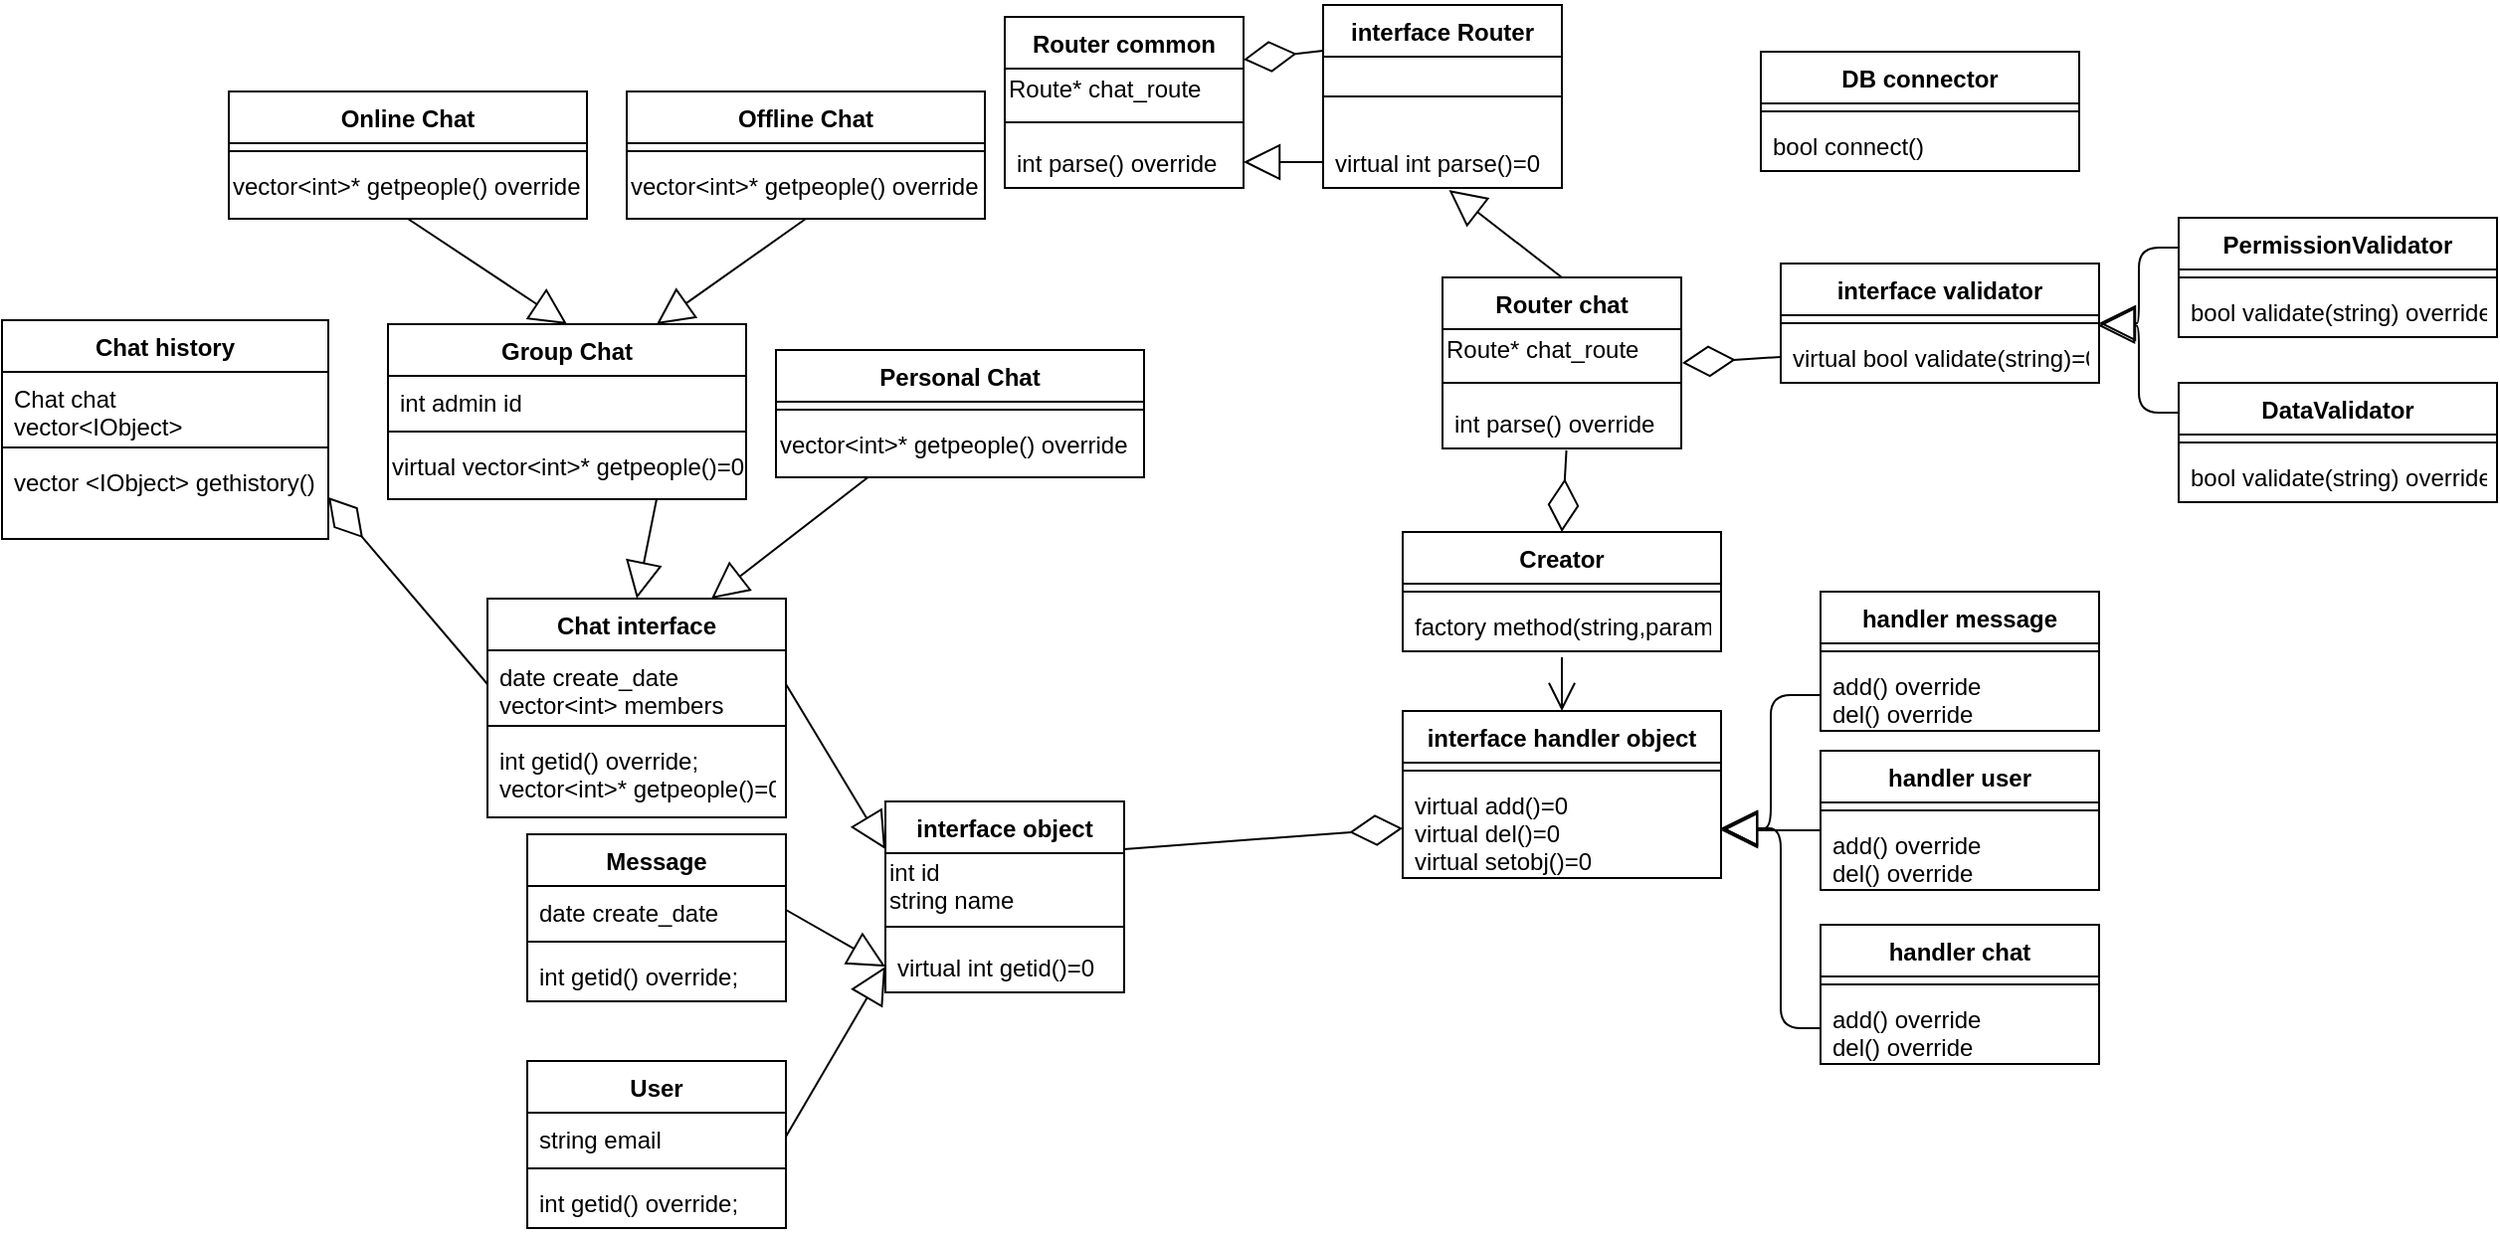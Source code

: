 <mxfile version="12.2.6" type="device" pages="1"><diagram id="Wb_4a1XNck7z7lGJnFbu" name="Page-1"><mxGraphModel dx="2076" dy="544" grid="1" gridSize="10" guides="1" tooltips="1" connect="1" arrows="1" fold="1" page="1" pageScale="1" pageWidth="827" pageHeight="1169" math="0" shadow="0"><root><mxCell id="0"/><mxCell id="1" parent="0"/><mxCell id="v45bUujoE9f0V8yfRyfF-3" value="interface Router" style="swimlane;fontStyle=1;align=center;verticalAlign=top;childLayout=stackLayout;horizontal=1;startSize=26;horizontalStack=0;resizeParent=1;resizeParentMax=0;resizeLast=0;collapsible=1;marginBottom=0;" vertex="1" parent="1"><mxGeometry x="250" y="86.5" width="120" height="92" as="geometry"/></mxCell><mxCell id="v45bUujoE9f0V8yfRyfF-5" value="" style="line;strokeWidth=1;fillColor=none;align=left;verticalAlign=middle;spacingTop=-1;spacingLeft=3;spacingRight=3;rotatable=0;labelPosition=right;points=[];portConstraint=eastwest;" vertex="1" parent="v45bUujoE9f0V8yfRyfF-3"><mxGeometry y="26" width="120" height="40" as="geometry"/></mxCell><mxCell id="v45bUujoE9f0V8yfRyfF-6" value="virtual int parse()=0" style="text;strokeColor=none;fillColor=none;align=left;verticalAlign=top;spacingLeft=4;spacingRight=4;overflow=hidden;rotatable=0;points=[[0,0.5],[1,0.5]];portConstraint=eastwest;" vertex="1" parent="v45bUujoE9f0V8yfRyfF-3"><mxGeometry y="66" width="120" height="26" as="geometry"/></mxCell><mxCell id="v45bUujoE9f0V8yfRyfF-10" value="Router common" style="swimlane;fontStyle=1;align=center;verticalAlign=top;childLayout=stackLayout;horizontal=1;startSize=26;horizontalStack=0;resizeParent=1;resizeParentMax=0;resizeLast=0;collapsible=1;marginBottom=0;" vertex="1" parent="1"><mxGeometry x="90" y="92.5" width="120" height="86" as="geometry"/></mxCell><mxCell id="v45bUujoE9f0V8yfRyfF-14" value="Route* chat_route" style="text;html=1;resizable=0;points=[];autosize=1;align=left;verticalAlign=top;spacingTop=-4;" vertex="1" parent="v45bUujoE9f0V8yfRyfF-10"><mxGeometry y="26" width="120" height="20" as="geometry"/></mxCell><mxCell id="v45bUujoE9f0V8yfRyfF-11" value="" style="line;strokeWidth=1;fillColor=none;align=left;verticalAlign=middle;spacingTop=-1;spacingLeft=3;spacingRight=3;rotatable=0;labelPosition=right;points=[];portConstraint=eastwest;" vertex="1" parent="v45bUujoE9f0V8yfRyfF-10"><mxGeometry y="46" width="120" height="14" as="geometry"/></mxCell><mxCell id="v45bUujoE9f0V8yfRyfF-12" value="int parse() override" style="text;strokeColor=none;fillColor=none;align=left;verticalAlign=top;spacingLeft=4;spacingRight=4;overflow=hidden;rotatable=0;points=[[0,0.5],[1,0.5]];portConstraint=eastwest;" vertex="1" parent="v45bUujoE9f0V8yfRyfF-10"><mxGeometry y="60" width="120" height="26" as="geometry"/></mxCell><mxCell id="v45bUujoE9f0V8yfRyfF-15" value="Router chat" style="swimlane;fontStyle=1;align=center;verticalAlign=top;childLayout=stackLayout;horizontal=1;startSize=26;horizontalStack=0;resizeParent=1;resizeParentMax=0;resizeLast=0;collapsible=1;marginBottom=0;" vertex="1" parent="1"><mxGeometry x="310" y="223.5" width="120" height="86" as="geometry"/></mxCell><mxCell id="v45bUujoE9f0V8yfRyfF-16" value="Route* chat_route" style="text;html=1;resizable=0;points=[];autosize=1;align=left;verticalAlign=top;spacingTop=-4;" vertex="1" parent="v45bUujoE9f0V8yfRyfF-15"><mxGeometry y="26" width="120" height="20" as="geometry"/></mxCell><mxCell id="v45bUujoE9f0V8yfRyfF-17" value="" style="line;strokeWidth=1;fillColor=none;align=left;verticalAlign=middle;spacingTop=-1;spacingLeft=3;spacingRight=3;rotatable=0;labelPosition=right;points=[];portConstraint=eastwest;" vertex="1" parent="v45bUujoE9f0V8yfRyfF-15"><mxGeometry y="46" width="120" height="14" as="geometry"/></mxCell><mxCell id="v45bUujoE9f0V8yfRyfF-18" value="int parse() override" style="text;strokeColor=none;fillColor=none;align=left;verticalAlign=top;spacingLeft=4;spacingRight=4;overflow=hidden;rotatable=0;points=[[0,0.5],[1,0.5]];portConstraint=eastwest;" vertex="1" parent="v45bUujoE9f0V8yfRyfF-15"><mxGeometry y="60" width="120" height="26" as="geometry"/></mxCell><mxCell id="v45bUujoE9f0V8yfRyfF-19" value="interface validator" style="swimlane;fontStyle=1;align=center;verticalAlign=top;childLayout=stackLayout;horizontal=1;startSize=26;horizontalStack=0;resizeParent=1;resizeParentMax=0;resizeLast=0;collapsible=1;marginBottom=0;" vertex="1" parent="1"><mxGeometry x="480" y="216.5" width="160" height="60" as="geometry"/></mxCell><mxCell id="v45bUujoE9f0V8yfRyfF-21" value="" style="line;strokeWidth=1;fillColor=none;align=left;verticalAlign=middle;spacingTop=-1;spacingLeft=3;spacingRight=3;rotatable=0;labelPosition=right;points=[];portConstraint=eastwest;" vertex="1" parent="v45bUujoE9f0V8yfRyfF-19"><mxGeometry y="26" width="160" height="8" as="geometry"/></mxCell><mxCell id="v45bUujoE9f0V8yfRyfF-22" value="virtual bool validate(string)=0" style="text;strokeColor=none;fillColor=none;align=left;verticalAlign=top;spacingLeft=4;spacingRight=4;overflow=hidden;rotatable=0;points=[[0,0.5],[1,0.5]];portConstraint=eastwest;" vertex="1" parent="v45bUujoE9f0V8yfRyfF-19"><mxGeometry y="34" width="160" height="26" as="geometry"/></mxCell><mxCell id="v45bUujoE9f0V8yfRyfF-23" value="PermissionValidator" style="swimlane;fontStyle=1;align=center;verticalAlign=top;childLayout=stackLayout;horizontal=1;startSize=26;horizontalStack=0;resizeParent=1;resizeParentMax=0;resizeLast=0;collapsible=1;marginBottom=0;" vertex="1" parent="1"><mxGeometry x="680" y="193.5" width="160" height="60" as="geometry"/></mxCell><mxCell id="v45bUujoE9f0V8yfRyfF-25" value="" style="line;strokeWidth=1;fillColor=none;align=left;verticalAlign=middle;spacingTop=-1;spacingLeft=3;spacingRight=3;rotatable=0;labelPosition=right;points=[];portConstraint=eastwest;" vertex="1" parent="v45bUujoE9f0V8yfRyfF-23"><mxGeometry y="26" width="160" height="8" as="geometry"/></mxCell><mxCell id="v45bUujoE9f0V8yfRyfF-26" value="bool validate(string) override" style="text;strokeColor=none;fillColor=none;align=left;verticalAlign=top;spacingLeft=4;spacingRight=4;overflow=hidden;rotatable=0;points=[[0,0.5],[1,0.5]];portConstraint=eastwest;" vertex="1" parent="v45bUujoE9f0V8yfRyfF-23"><mxGeometry y="34" width="160" height="26" as="geometry"/></mxCell><mxCell id="v45bUujoE9f0V8yfRyfF-27" value="DataValidator" style="swimlane;fontStyle=1;align=center;verticalAlign=top;childLayout=stackLayout;horizontal=1;startSize=26;horizontalStack=0;resizeParent=1;resizeParentMax=0;resizeLast=0;collapsible=1;marginBottom=0;" vertex="1" parent="1"><mxGeometry x="680" y="276.5" width="160" height="60" as="geometry"/></mxCell><mxCell id="v45bUujoE9f0V8yfRyfF-28" value="" style="line;strokeWidth=1;fillColor=none;align=left;verticalAlign=middle;spacingTop=-1;spacingLeft=3;spacingRight=3;rotatable=0;labelPosition=right;points=[];portConstraint=eastwest;" vertex="1" parent="v45bUujoE9f0V8yfRyfF-27"><mxGeometry y="26" width="160" height="8" as="geometry"/></mxCell><mxCell id="v45bUujoE9f0V8yfRyfF-29" value="bool validate(string) override" style="text;strokeColor=none;fillColor=none;align=left;verticalAlign=top;spacingLeft=4;spacingRight=4;overflow=hidden;rotatable=0;points=[[0,0.5],[1,0.5]];portConstraint=eastwest;" vertex="1" parent="v45bUujoE9f0V8yfRyfF-27"><mxGeometry y="34" width="160" height="26" as="geometry"/></mxCell><mxCell id="v45bUujoE9f0V8yfRyfF-30" value="" style="endArrow=block;endSize=16;endFill=0;html=1;entryX=1;entryY=0.5;entryDx=0;entryDy=0;exitX=0;exitY=0.25;exitDx=0;exitDy=0;edgeStyle=orthogonalEdgeStyle;" edge="1" parent="1" source="v45bUujoE9f0V8yfRyfF-23" target="v45bUujoE9f0V8yfRyfF-19"><mxGeometry x="-0.451" y="-64" width="160" relative="1" as="geometry"><mxPoint x="140" y="336.5" as="sourcePoint"/><mxPoint x="300" y="336.5" as="targetPoint"/><mxPoint x="-1" as="offset"/></mxGeometry></mxCell><mxCell id="v45bUujoE9f0V8yfRyfF-31" value="" style="endArrow=block;endSize=16;endFill=0;html=1;entryX=0.997;entryY=-0.108;entryDx=0;entryDy=0;exitX=0;exitY=0.25;exitDx=0;exitDy=0;entryPerimeter=0;edgeStyle=elbowEdgeStyle;" edge="1" parent="1" source="v45bUujoE9f0V8yfRyfF-27" target="v45bUujoE9f0V8yfRyfF-22"><mxGeometry x="-0.451" y="-64" width="160" relative="1" as="geometry"><mxPoint x="686.8" y="188.602" as="sourcePoint"/><mxPoint x="650" y="256.5" as="targetPoint"/><mxPoint x="-1" as="offset"/></mxGeometry></mxCell><mxCell id="v45bUujoE9f0V8yfRyfF-32" value="" style="endArrow=diamondThin;endFill=0;endSize=24;html=1;entryX=1.004;entryY=0.851;entryDx=0;entryDy=0;entryPerimeter=0;exitX=0;exitY=0.5;exitDx=0;exitDy=0;" edge="1" parent="1" source="v45bUujoE9f0V8yfRyfF-22" target="v45bUujoE9f0V8yfRyfF-16"><mxGeometry width="160" relative="1" as="geometry"><mxPoint x="140" y="336.5" as="sourcePoint"/><mxPoint x="300" y="336.5" as="targetPoint"/></mxGeometry></mxCell><mxCell id="v45bUujoE9f0V8yfRyfF-35" value="" style="endArrow=block;endSize=16;endFill=0;html=1;entryX=1;entryY=0.5;entryDx=0;entryDy=0;exitX=0;exitY=0.5;exitDx=0;exitDy=0;" edge="1" parent="1" source="v45bUujoE9f0V8yfRyfF-6" target="v45bUujoE9f0V8yfRyfF-12"><mxGeometry x="-0.451" y="-64" width="160" relative="1" as="geometry"><mxPoint x="370" y="191" as="sourcePoint"/><mxPoint x="320" y="229" as="targetPoint"/><mxPoint x="-1" as="offset"/></mxGeometry></mxCell><mxCell id="v45bUujoE9f0V8yfRyfF-36" value="" style="endArrow=block;endSize=16;endFill=0;html=1;entryX=0.527;entryY=1.039;entryDx=0;entryDy=0;exitX=0.5;exitY=0;exitDx=0;exitDy=0;entryPerimeter=0;" edge="1" parent="1" source="v45bUujoE9f0V8yfRyfF-15" target="v45bUujoE9f0V8yfRyfF-6"><mxGeometry x="-0.451" y="-64" width="160" relative="1" as="geometry"><mxPoint x="283" y="175.5" as="sourcePoint"/><mxPoint x="240" y="216.5" as="targetPoint"/><mxPoint x="-1" as="offset"/></mxGeometry></mxCell><mxCell id="v45bUujoE9f0V8yfRyfF-37" value="Creator" style="swimlane;fontStyle=1;align=center;verticalAlign=top;childLayout=stackLayout;horizontal=1;startSize=26;horizontalStack=0;resizeParent=1;resizeParentMax=0;resizeLast=0;collapsible=1;marginBottom=0;" vertex="1" parent="1"><mxGeometry x="290" y="351.5" width="160" height="60" as="geometry"/></mxCell><mxCell id="v45bUujoE9f0V8yfRyfF-39" value="" style="line;strokeWidth=1;fillColor=none;align=left;verticalAlign=middle;spacingTop=-1;spacingLeft=3;spacingRight=3;rotatable=0;labelPosition=right;points=[];portConstraint=eastwest;" vertex="1" parent="v45bUujoE9f0V8yfRyfF-37"><mxGeometry y="26" width="160" height="8" as="geometry"/></mxCell><mxCell id="v45bUujoE9f0V8yfRyfF-40" value="factory method(string,params)" style="text;strokeColor=none;fillColor=none;align=left;verticalAlign=top;spacingLeft=4;spacingRight=4;overflow=hidden;rotatable=0;points=[[0,0.5],[1,0.5]];portConstraint=eastwest;" vertex="1" parent="v45bUujoE9f0V8yfRyfF-37"><mxGeometry y="34" width="160" height="26" as="geometry"/></mxCell><mxCell id="v45bUujoE9f0V8yfRyfF-42" value="interface handler object" style="swimlane;fontStyle=1;align=center;verticalAlign=top;childLayout=stackLayout;horizontal=1;startSize=26;horizontalStack=0;resizeParent=1;resizeParentMax=0;resizeLast=0;collapsible=1;marginBottom=0;" vertex="1" parent="1"><mxGeometry x="290" y="441.5" width="160" height="84" as="geometry"/></mxCell><mxCell id="v45bUujoE9f0V8yfRyfF-44" value="" style="line;strokeWidth=1;fillColor=none;align=left;verticalAlign=middle;spacingTop=-1;spacingLeft=3;spacingRight=3;rotatable=0;labelPosition=right;points=[];portConstraint=eastwest;" vertex="1" parent="v45bUujoE9f0V8yfRyfF-42"><mxGeometry y="26" width="160" height="8" as="geometry"/></mxCell><mxCell id="v45bUujoE9f0V8yfRyfF-45" value="virtual add()=0&#10;virtual del()=0&#10;virtual setobj()=0" style="text;strokeColor=none;fillColor=none;align=left;verticalAlign=top;spacingLeft=4;spacingRight=4;overflow=hidden;rotatable=0;points=[[0,0.5],[1,0.5]];portConstraint=eastwest;" vertex="1" parent="v45bUujoE9f0V8yfRyfF-42"><mxGeometry y="34" width="160" height="50" as="geometry"/></mxCell><mxCell id="v45bUujoE9f0V8yfRyfF-46" value="handler message" style="swimlane;fontStyle=1;align=center;verticalAlign=top;childLayout=stackLayout;horizontal=1;startSize=26;horizontalStack=0;resizeParent=1;resizeParentMax=0;resizeLast=0;collapsible=1;marginBottom=0;" vertex="1" parent="1"><mxGeometry x="500" y="381.5" width="140" height="70" as="geometry"/></mxCell><mxCell id="v45bUujoE9f0V8yfRyfF-47" value="" style="line;strokeWidth=1;fillColor=none;align=left;verticalAlign=middle;spacingTop=-1;spacingLeft=3;spacingRight=3;rotatable=0;labelPosition=right;points=[];portConstraint=eastwest;" vertex="1" parent="v45bUujoE9f0V8yfRyfF-46"><mxGeometry y="26" width="140" height="8" as="geometry"/></mxCell><mxCell id="v45bUujoE9f0V8yfRyfF-48" value="add() override&#10;del() override" style="text;strokeColor=none;fillColor=none;align=left;verticalAlign=top;spacingLeft=4;spacingRight=4;overflow=hidden;rotatable=0;points=[[0,0.5],[1,0.5]];portConstraint=eastwest;" vertex="1" parent="v45bUujoE9f0V8yfRyfF-46"><mxGeometry y="34" width="140" height="36" as="geometry"/></mxCell><mxCell id="v45bUujoE9f0V8yfRyfF-49" value="handler user" style="swimlane;fontStyle=1;align=center;verticalAlign=top;childLayout=stackLayout;horizontal=1;startSize=26;horizontalStack=0;resizeParent=1;resizeParentMax=0;resizeLast=0;collapsible=1;marginBottom=0;" vertex="1" parent="1"><mxGeometry x="500" y="461.5" width="140" height="70" as="geometry"/></mxCell><mxCell id="v45bUujoE9f0V8yfRyfF-50" value="" style="line;strokeWidth=1;fillColor=none;align=left;verticalAlign=middle;spacingTop=-1;spacingLeft=3;spacingRight=3;rotatable=0;labelPosition=right;points=[];portConstraint=eastwest;" vertex="1" parent="v45bUujoE9f0V8yfRyfF-49"><mxGeometry y="26" width="140" height="8" as="geometry"/></mxCell><mxCell id="v45bUujoE9f0V8yfRyfF-51" value="add() override&#10;del() override" style="text;strokeColor=none;fillColor=none;align=left;verticalAlign=top;spacingLeft=4;spacingRight=4;overflow=hidden;rotatable=0;points=[[0,0.5],[1,0.5]];portConstraint=eastwest;" vertex="1" parent="v45bUujoE9f0V8yfRyfF-49"><mxGeometry y="34" width="140" height="36" as="geometry"/></mxCell><mxCell id="v45bUujoE9f0V8yfRyfF-52" value="handler chat" style="swimlane;fontStyle=1;align=center;verticalAlign=top;childLayout=stackLayout;horizontal=1;startSize=26;horizontalStack=0;resizeParent=1;resizeParentMax=0;resizeLast=0;collapsible=1;marginBottom=0;" vertex="1" parent="1"><mxGeometry x="500" y="549" width="140" height="70" as="geometry"/></mxCell><mxCell id="v45bUujoE9f0V8yfRyfF-53" value="" style="line;strokeWidth=1;fillColor=none;align=left;verticalAlign=middle;spacingTop=-1;spacingLeft=3;spacingRight=3;rotatable=0;labelPosition=right;points=[];portConstraint=eastwest;" vertex="1" parent="v45bUujoE9f0V8yfRyfF-52"><mxGeometry y="26" width="140" height="8" as="geometry"/></mxCell><mxCell id="v45bUujoE9f0V8yfRyfF-54" value="add() override&#10;del() override" style="text;strokeColor=none;fillColor=none;align=left;verticalAlign=top;spacingLeft=4;spacingRight=4;overflow=hidden;rotatable=0;points=[[0,0.5],[1,0.5]];portConstraint=eastwest;" vertex="1" parent="v45bUujoE9f0V8yfRyfF-52"><mxGeometry y="34" width="140" height="36" as="geometry"/></mxCell><mxCell id="v45bUujoE9f0V8yfRyfF-57" value="" style="endArrow=block;endSize=16;endFill=0;html=1;entryX=1;entryY=0.5;entryDx=0;entryDy=0;exitX=0;exitY=0.5;exitDx=0;exitDy=0;edgeStyle=elbowEdgeStyle;" edge="1" parent="1" source="v45bUujoE9f0V8yfRyfF-48" target="v45bUujoE9f0V8yfRyfF-45"><mxGeometry x="-0.451" y="-64" width="160" relative="1" as="geometry"><mxPoint x="500" y="525.5" as="sourcePoint"/><mxPoint x="460" y="481.5" as="targetPoint"/><mxPoint x="-1" as="offset"/></mxGeometry></mxCell><mxCell id="v45bUujoE9f0V8yfRyfF-58" value="" style="endArrow=block;endSize=16;endFill=0;html=1;entryX=1;entryY=0.5;entryDx=0;entryDy=0;exitX=0;exitY=0.5;exitDx=0;exitDy=0;edgeStyle=elbowEdgeStyle;" edge="1" parent="1" source="v45bUujoE9f0V8yfRyfF-54" target="v45bUujoE9f0V8yfRyfF-45"><mxGeometry x="-0.451" y="-64" width="160" relative="1" as="geometry"><mxPoint x="500" y="617.5" as="sourcePoint"/><mxPoint x="460" y="510.5" as="targetPoint"/><mxPoint x="-1" as="offset"/><Array as="points"><mxPoint x="480" y="560"/></Array></mxGeometry></mxCell><mxCell id="v45bUujoE9f0V8yfRyfF-59" value="" style="endArrow=block;endSize=16;endFill=0;html=1;" edge="1" parent="1"><mxGeometry x="-0.451" y="-64" width="160" relative="1" as="geometry"><mxPoint x="500" y="501.5" as="sourcePoint"/><mxPoint x="450" y="501.5" as="targetPoint"/><mxPoint x="-1" as="offset"/></mxGeometry></mxCell><mxCell id="v45bUujoE9f0V8yfRyfF-60" value="" style="endArrow=diamondThin;endFill=0;endSize=24;html=1;entryX=0.5;entryY=0;entryDx=0;entryDy=0;exitX=0.519;exitY=1.035;exitDx=0;exitDy=0;exitPerimeter=0;" edge="1" parent="1" source="v45bUujoE9f0V8yfRyfF-18" target="v45bUujoE9f0V8yfRyfF-37"><mxGeometry width="160" relative="1" as="geometry"><mxPoint x="370" y="316.5" as="sourcePoint"/><mxPoint x="440.48" y="276.52" as="targetPoint"/></mxGeometry></mxCell><mxCell id="v45bUujoE9f0V8yfRyfF-61" value="" style="endArrow=open;endFill=1;endSize=12;html=1;strokeColor=#000000;entryX=0.5;entryY=0;entryDx=0;entryDy=0;" edge="1" parent="1" target="v45bUujoE9f0V8yfRyfF-42"><mxGeometry width="160" relative="1" as="geometry"><mxPoint x="370" y="414.5" as="sourcePoint"/><mxPoint x="300" y="656.5" as="targetPoint"/></mxGeometry></mxCell><mxCell id="v45bUujoE9f0V8yfRyfF-62" value="interface object" style="swimlane;fontStyle=1;align=center;verticalAlign=top;childLayout=stackLayout;horizontal=1;startSize=26;horizontalStack=0;resizeParent=1;resizeParentMax=0;resizeLast=0;collapsible=1;marginBottom=0;" vertex="1" parent="1"><mxGeometry x="30" y="487" width="120" height="96" as="geometry"/></mxCell><mxCell id="v45bUujoE9f0V8yfRyfF-63" value="int id&lt;br&gt;string name" style="text;html=1;resizable=0;points=[];autosize=1;align=left;verticalAlign=top;spacingTop=-4;" vertex="1" parent="v45bUujoE9f0V8yfRyfF-62"><mxGeometry y="26" width="120" height="30" as="geometry"/></mxCell><mxCell id="v45bUujoE9f0V8yfRyfF-64" value="" style="line;strokeWidth=1;fillColor=none;align=left;verticalAlign=middle;spacingTop=-1;spacingLeft=3;spacingRight=3;rotatable=0;labelPosition=right;points=[];portConstraint=eastwest;" vertex="1" parent="v45bUujoE9f0V8yfRyfF-62"><mxGeometry y="56" width="120" height="14" as="geometry"/></mxCell><mxCell id="v45bUujoE9f0V8yfRyfF-65" value="virtual int getid()=0" style="text;strokeColor=none;fillColor=none;align=left;verticalAlign=top;spacingLeft=4;spacingRight=4;overflow=hidden;rotatable=0;points=[[0,0.5],[1,0.5]];portConstraint=eastwest;" vertex="1" parent="v45bUujoE9f0V8yfRyfF-62"><mxGeometry y="70" width="120" height="26" as="geometry"/></mxCell><mxCell id="v45bUujoE9f0V8yfRyfF-66" value="Chat interface" style="swimlane;fontStyle=1;align=center;verticalAlign=top;childLayout=stackLayout;horizontal=1;startSize=26;horizontalStack=0;resizeParent=1;resizeParentMax=0;resizeLast=0;collapsible=1;marginBottom=0;" vertex="1" parent="1"><mxGeometry x="-170" y="385" width="150" height="110" as="geometry"/></mxCell><mxCell id="v45bUujoE9f0V8yfRyfF-67" value="date create_date&#10;vector&lt;int&gt; members" style="text;strokeColor=none;fillColor=none;align=left;verticalAlign=top;spacingLeft=4;spacingRight=4;overflow=hidden;rotatable=0;points=[[0,0.5],[1,0.5]];portConstraint=eastwest;" vertex="1" parent="v45bUujoE9f0V8yfRyfF-66"><mxGeometry y="26" width="150" height="34" as="geometry"/></mxCell><mxCell id="v45bUujoE9f0V8yfRyfF-68" value="" style="line;strokeWidth=1;fillColor=none;align=left;verticalAlign=middle;spacingTop=-1;spacingLeft=3;spacingRight=3;rotatable=0;labelPosition=right;points=[];portConstraint=eastwest;" vertex="1" parent="v45bUujoE9f0V8yfRyfF-66"><mxGeometry y="60" width="150" height="8" as="geometry"/></mxCell><mxCell id="v45bUujoE9f0V8yfRyfF-69" value="int getid() override;&#10;vector&lt;int&gt;* getpeople()=0" style="text;strokeColor=none;fillColor=none;align=left;verticalAlign=top;spacingLeft=4;spacingRight=4;overflow=hidden;rotatable=0;points=[[0,0.5],[1,0.5]];portConstraint=eastwest;" vertex="1" parent="v45bUujoE9f0V8yfRyfF-66"><mxGeometry y="68" width="150" height="42" as="geometry"/></mxCell><mxCell id="v45bUujoE9f0V8yfRyfF-70" value="Message" style="swimlane;fontStyle=1;align=center;verticalAlign=top;childLayout=stackLayout;horizontal=1;startSize=26;horizontalStack=0;resizeParent=1;resizeParentMax=0;resizeLast=0;collapsible=1;marginBottom=0;" vertex="1" parent="1"><mxGeometry x="-150" y="503.5" width="130" height="84" as="geometry"/></mxCell><mxCell id="v45bUujoE9f0V8yfRyfF-71" value="date create_date" style="text;strokeColor=none;fillColor=none;align=left;verticalAlign=top;spacingLeft=4;spacingRight=4;overflow=hidden;rotatable=0;points=[[0,0.5],[1,0.5]];portConstraint=eastwest;" vertex="1" parent="v45bUujoE9f0V8yfRyfF-70"><mxGeometry y="26" width="130" height="24" as="geometry"/></mxCell><mxCell id="v45bUujoE9f0V8yfRyfF-72" value="" style="line;strokeWidth=1;fillColor=none;align=left;verticalAlign=middle;spacingTop=-1;spacingLeft=3;spacingRight=3;rotatable=0;labelPosition=right;points=[];portConstraint=eastwest;" vertex="1" parent="v45bUujoE9f0V8yfRyfF-70"><mxGeometry y="50" width="130" height="8" as="geometry"/></mxCell><mxCell id="v45bUujoE9f0V8yfRyfF-73" value="int getid() override;" style="text;strokeColor=none;fillColor=none;align=left;verticalAlign=top;spacingLeft=4;spacingRight=4;overflow=hidden;rotatable=0;points=[[0,0.5],[1,0.5]];portConstraint=eastwest;" vertex="1" parent="v45bUujoE9f0V8yfRyfF-70"><mxGeometry y="58" width="130" height="26" as="geometry"/></mxCell><mxCell id="v45bUujoE9f0V8yfRyfF-74" value="User" style="swimlane;fontStyle=1;align=center;verticalAlign=top;childLayout=stackLayout;horizontal=1;startSize=26;horizontalStack=0;resizeParent=1;resizeParentMax=0;resizeLast=0;collapsible=1;marginBottom=0;" vertex="1" parent="1"><mxGeometry x="-150" y="617.5" width="130" height="84" as="geometry"><mxRectangle x="60" y="584" width="60" height="26" as="alternateBounds"/></mxGeometry></mxCell><mxCell id="v45bUujoE9f0V8yfRyfF-75" value="string email" style="text;strokeColor=none;fillColor=none;align=left;verticalAlign=top;spacingLeft=4;spacingRight=4;overflow=hidden;rotatable=0;points=[[0,0.5],[1,0.5]];portConstraint=eastwest;" vertex="1" parent="v45bUujoE9f0V8yfRyfF-74"><mxGeometry y="26" width="130" height="24" as="geometry"/></mxCell><mxCell id="v45bUujoE9f0V8yfRyfF-76" value="" style="line;strokeWidth=1;fillColor=none;align=left;verticalAlign=middle;spacingTop=-1;spacingLeft=3;spacingRight=3;rotatable=0;labelPosition=right;points=[];portConstraint=eastwest;" vertex="1" parent="v45bUujoE9f0V8yfRyfF-74"><mxGeometry y="50" width="130" height="8" as="geometry"/></mxCell><mxCell id="v45bUujoE9f0V8yfRyfF-77" value="int getid() override;" style="text;strokeColor=none;fillColor=none;align=left;verticalAlign=top;spacingLeft=4;spacingRight=4;overflow=hidden;rotatable=0;points=[[0,0.5],[1,0.5]];portConstraint=eastwest;" vertex="1" parent="v45bUujoE9f0V8yfRyfF-74"><mxGeometry y="58" width="130" height="26" as="geometry"/></mxCell><mxCell id="v45bUujoE9f0V8yfRyfF-87" value="" style="endArrow=block;endSize=16;endFill=0;html=1;entryX=0;entryY=0.25;entryDx=0;entryDy=0;exitX=1;exitY=0.5;exitDx=0;exitDy=0;elbow=vertical;" edge="1" parent="1" source="v45bUujoE9f0V8yfRyfF-67" target="v45bUujoE9f0V8yfRyfF-62"><mxGeometry x="-0.451" y="-64" width="160" relative="1" as="geometry"><mxPoint x="200" y="747" as="sourcePoint"/><mxPoint x="150" y="630" as="targetPoint"/><mxPoint x="-1" as="offset"/></mxGeometry></mxCell><mxCell id="v45bUujoE9f0V8yfRyfF-88" value="" style="endArrow=block;endSize=16;endFill=0;html=1;exitX=1;exitY=0.5;exitDx=0;exitDy=0;elbow=vertical;entryX=0;entryY=0.5;entryDx=0;entryDy=0;" edge="1" parent="1" source="v45bUujoE9f0V8yfRyfF-75" target="v45bUujoE9f0V8yfRyfF-65"><mxGeometry x="-0.451" y="-64" width="160" relative="1" as="geometry"><mxPoint x="-10" y="447.5" as="sourcePoint"/><mxPoint x="40" y="521" as="targetPoint"/><mxPoint x="-1" as="offset"/></mxGeometry></mxCell><mxCell id="v45bUujoE9f0V8yfRyfF-90" value="" style="endArrow=block;endSize=16;endFill=0;html=1;exitX=1;exitY=0.5;exitDx=0;exitDy=0;elbow=vertical;entryX=0;entryY=0.5;entryDx=0;entryDy=0;" edge="1" parent="1" source="v45bUujoE9f0V8yfRyfF-71" target="v45bUujoE9f0V8yfRyfF-65"><mxGeometry x="-0.451" y="-64" width="160" relative="1" as="geometry"><mxPoint x="-10" y="665.5" as="sourcePoint"/><mxPoint x="40" y="580" as="targetPoint"/><mxPoint x="-1" as="offset"/></mxGeometry></mxCell><mxCell id="v45bUujoE9f0V8yfRyfF-91" value="" style="endArrow=diamondThin;endFill=0;endSize=24;html=1;strokeColor=#000000;entryX=0;entryY=0.5;entryDx=0;entryDy=0;exitX=1;exitY=0.25;exitDx=0;exitDy=0;" edge="1" parent="1" source="v45bUujoE9f0V8yfRyfF-62" target="v45bUujoE9f0V8yfRyfF-45"><mxGeometry width="160" relative="1" as="geometry"><mxPoint x="-120" y="730" as="sourcePoint"/><mxPoint x="40" y="730" as="targetPoint"/></mxGeometry></mxCell><mxCell id="v45bUujoE9f0V8yfRyfF-92" value="" style="endArrow=block;endSize=16;endFill=0;html=1;entryX=0.5;entryY=0;entryDx=0;entryDy=0;exitX=0.75;exitY=1;exitDx=0;exitDy=0;" edge="1" parent="1" source="v45bUujoE9f0V8yfRyfF-101" target="v45bUujoE9f0V8yfRyfF-66"><mxGeometry x="-0.451" y="-64" width="160" relative="1" as="geometry"><mxPoint x="-85" y="300" as="sourcePoint"/><mxPoint x="383.24" y="193.014" as="targetPoint"/><mxPoint x="-1" as="offset"/></mxGeometry></mxCell><mxCell id="v45bUujoE9f0V8yfRyfF-93" value="Personal Chat" style="swimlane;fontStyle=1;align=center;verticalAlign=top;childLayout=stackLayout;horizontal=1;startSize=26;horizontalStack=0;resizeParent=1;resizeParentMax=0;resizeLast=0;collapsible=1;marginBottom=0;" vertex="1" parent="1"><mxGeometry x="-25" y="260" width="185" height="64" as="geometry"/></mxCell><mxCell id="v45bUujoE9f0V8yfRyfF-95" value="" style="line;strokeWidth=1;fillColor=none;align=left;verticalAlign=middle;spacingTop=-1;spacingLeft=3;spacingRight=3;rotatable=0;labelPosition=right;points=[];portConstraint=eastwest;" vertex="1" parent="v45bUujoE9f0V8yfRyfF-93"><mxGeometry y="26" width="185" height="8" as="geometry"/></mxCell><mxCell id="v45bUujoE9f0V8yfRyfF-125" value="vector&amp;lt;int&amp;gt;* getpeople() override" style="text;html=1;" vertex="1" parent="v45bUujoE9f0V8yfRyfF-93"><mxGeometry y="34" width="185" height="30" as="geometry"/></mxCell><mxCell id="v45bUujoE9f0V8yfRyfF-97" value="Group Chat" style="swimlane;fontStyle=1;align=center;verticalAlign=top;childLayout=stackLayout;horizontal=1;startSize=26;horizontalStack=0;resizeParent=1;resizeParentMax=0;resizeLast=0;collapsible=1;marginBottom=0;" vertex="1" parent="1"><mxGeometry x="-220" y="247" width="180" height="88" as="geometry"/></mxCell><mxCell id="v45bUujoE9f0V8yfRyfF-98" value="int admin id" style="text;strokeColor=none;fillColor=none;align=left;verticalAlign=top;spacingLeft=4;spacingRight=4;overflow=hidden;rotatable=0;points=[[0,0.5],[1,0.5]];portConstraint=eastwest;" vertex="1" parent="v45bUujoE9f0V8yfRyfF-97"><mxGeometry y="26" width="180" height="24" as="geometry"/></mxCell><mxCell id="v45bUujoE9f0V8yfRyfF-99" value="" style="line;strokeWidth=1;fillColor=none;align=left;verticalAlign=middle;spacingTop=-1;spacingLeft=3;spacingRight=3;rotatable=0;labelPosition=right;points=[];portConstraint=eastwest;" vertex="1" parent="v45bUujoE9f0V8yfRyfF-97"><mxGeometry y="50" width="180" height="8" as="geometry"/></mxCell><mxCell id="v45bUujoE9f0V8yfRyfF-101" value="virtual vector&amp;lt;int&amp;gt;* getpeople()=0" style="text;html=1;" vertex="1" parent="v45bUujoE9f0V8yfRyfF-97"><mxGeometry y="58" width="180" height="30" as="geometry"/></mxCell><mxCell id="v45bUujoE9f0V8yfRyfF-102" value="Online Chat" style="swimlane;fontStyle=1;align=center;verticalAlign=top;childLayout=stackLayout;horizontal=1;startSize=26;horizontalStack=0;resizeParent=1;resizeParentMax=0;resizeLast=0;collapsible=1;marginBottom=0;" vertex="1" parent="1"><mxGeometry x="-300" y="130" width="180" height="64" as="geometry"/></mxCell><mxCell id="v45bUujoE9f0V8yfRyfF-104" value="" style="line;strokeWidth=1;fillColor=none;align=left;verticalAlign=middle;spacingTop=-1;spacingLeft=3;spacingRight=3;rotatable=0;labelPosition=right;points=[];portConstraint=eastwest;" vertex="1" parent="v45bUujoE9f0V8yfRyfF-102"><mxGeometry y="26" width="180" height="8" as="geometry"/></mxCell><mxCell id="v45bUujoE9f0V8yfRyfF-105" value="vector&amp;lt;int&amp;gt;* getpeople() override" style="text;html=1;" vertex="1" parent="v45bUujoE9f0V8yfRyfF-102"><mxGeometry y="34" width="180" height="30" as="geometry"/></mxCell><mxCell id="v45bUujoE9f0V8yfRyfF-106" value="Offline Chat" style="swimlane;fontStyle=1;align=center;verticalAlign=top;childLayout=stackLayout;horizontal=1;startSize=26;horizontalStack=0;resizeParent=1;resizeParentMax=0;resizeLast=0;collapsible=1;marginBottom=0;" vertex="1" parent="1"><mxGeometry x="-100" y="130" width="180" height="64" as="geometry"/></mxCell><mxCell id="v45bUujoE9f0V8yfRyfF-108" value="" style="line;strokeWidth=1;fillColor=none;align=left;verticalAlign=middle;spacingTop=-1;spacingLeft=3;spacingRight=3;rotatable=0;labelPosition=right;points=[];portConstraint=eastwest;" vertex="1" parent="v45bUujoE9f0V8yfRyfF-106"><mxGeometry y="26" width="180" height="8" as="geometry"/></mxCell><mxCell id="v45bUujoE9f0V8yfRyfF-109" value="vector&amp;lt;int&amp;gt;* getpeople() override" style="text;html=1;" vertex="1" parent="v45bUujoE9f0V8yfRyfF-106"><mxGeometry y="34" width="180" height="30" as="geometry"/></mxCell><mxCell id="v45bUujoE9f0V8yfRyfF-110" value="Chat history" style="swimlane;fontStyle=1;align=center;verticalAlign=top;childLayout=stackLayout;horizontal=1;startSize=26;horizontalStack=0;resizeParent=1;resizeParentMax=0;resizeLast=0;collapsible=1;marginBottom=0;" vertex="1" parent="1"><mxGeometry x="-414" y="245" width="164" height="110" as="geometry"/></mxCell><mxCell id="v45bUujoE9f0V8yfRyfF-111" value="Chat chat&#10;vector&lt;IObject&gt;" style="text;strokeColor=none;fillColor=none;align=left;verticalAlign=top;spacingLeft=4;spacingRight=4;overflow=hidden;rotatable=0;points=[[0,0.5],[1,0.5]];portConstraint=eastwest;" vertex="1" parent="v45bUujoE9f0V8yfRyfF-110"><mxGeometry y="26" width="164" height="34" as="geometry"/></mxCell><mxCell id="v45bUujoE9f0V8yfRyfF-112" value="" style="line;strokeWidth=1;fillColor=none;align=left;verticalAlign=middle;spacingTop=-1;spacingLeft=3;spacingRight=3;rotatable=0;labelPosition=right;points=[];portConstraint=eastwest;" vertex="1" parent="v45bUujoE9f0V8yfRyfF-110"><mxGeometry y="60" width="164" height="8" as="geometry"/></mxCell><mxCell id="v45bUujoE9f0V8yfRyfF-113" value="vector &lt;IObject&gt; gethistory()" style="text;strokeColor=none;fillColor=none;align=left;verticalAlign=top;spacingLeft=4;spacingRight=4;overflow=hidden;rotatable=0;points=[[0,0.5],[1,0.5]];portConstraint=eastwest;" vertex="1" parent="v45bUujoE9f0V8yfRyfF-110"><mxGeometry y="68" width="164" height="42" as="geometry"/></mxCell><mxCell id="v45bUujoE9f0V8yfRyfF-117" value="" style="endArrow=diamondThin;endFill=0;endSize=24;html=1;strokeColor=#000000;entryX=1;entryY=0.5;entryDx=0;entryDy=0;exitX=0;exitY=0.5;exitDx=0;exitDy=0;" edge="1" parent="1" source="v45bUujoE9f0V8yfRyfF-67" target="v45bUujoE9f0V8yfRyfF-113"><mxGeometry width="160" relative="1" as="geometry"><mxPoint x="-410" y="730" as="sourcePoint"/><mxPoint x="-250" y="730" as="targetPoint"/></mxGeometry></mxCell><mxCell id="v45bUujoE9f0V8yfRyfF-118" value="" style="endArrow=block;endSize=16;endFill=0;html=1;entryX=0.5;entryY=0;entryDx=0;entryDy=0;exitX=0.5;exitY=1;exitDx=0;exitDy=0;" edge="1" parent="1" source="v45bUujoE9f0V8yfRyfF-105" target="v45bUujoE9f0V8yfRyfF-97"><mxGeometry x="-0.451" y="-64" width="160" relative="1" as="geometry"><mxPoint x="-75" y="345" as="sourcePoint"/><mxPoint x="-75" y="445" as="targetPoint"/><mxPoint x="-1" as="offset"/></mxGeometry></mxCell><mxCell id="v45bUujoE9f0V8yfRyfF-119" value="" style="endArrow=block;endSize=16;endFill=0;html=1;entryX=0.75;entryY=0;entryDx=0;entryDy=0;exitX=0.5;exitY=1;exitDx=0;exitDy=0;" edge="1" parent="1" source="v45bUujoE9f0V8yfRyfF-109" target="v45bUujoE9f0V8yfRyfF-97"><mxGeometry x="-0.451" y="-64" width="160" relative="1" as="geometry"><mxPoint x="-75" y="345" as="sourcePoint"/><mxPoint x="-75" y="445" as="targetPoint"/><mxPoint x="-1" as="offset"/></mxGeometry></mxCell><mxCell id="v45bUujoE9f0V8yfRyfF-120" value="DB connector" style="swimlane;fontStyle=1;align=center;verticalAlign=top;childLayout=stackLayout;horizontal=1;startSize=26;horizontalStack=0;resizeParent=1;resizeParentMax=0;resizeLast=0;collapsible=1;marginBottom=0;" vertex="1" parent="1"><mxGeometry x="470" y="110" width="160" height="60" as="geometry"/></mxCell><mxCell id="v45bUujoE9f0V8yfRyfF-122" value="" style="line;strokeWidth=1;fillColor=none;align=left;verticalAlign=middle;spacingTop=-1;spacingLeft=3;spacingRight=3;rotatable=0;labelPosition=right;points=[];portConstraint=eastwest;" vertex="1" parent="v45bUujoE9f0V8yfRyfF-120"><mxGeometry y="26" width="160" height="8" as="geometry"/></mxCell><mxCell id="v45bUujoE9f0V8yfRyfF-123" value="bool connect()" style="text;strokeColor=none;fillColor=none;align=left;verticalAlign=top;spacingLeft=4;spacingRight=4;overflow=hidden;rotatable=0;points=[[0,0.5],[1,0.5]];portConstraint=eastwest;" vertex="1" parent="v45bUujoE9f0V8yfRyfF-120"><mxGeometry y="34" width="160" height="26" as="geometry"/></mxCell><mxCell id="v45bUujoE9f0V8yfRyfF-124" value="" style="endArrow=block;endSize=16;endFill=0;html=1;entryX=0.75;entryY=0;entryDx=0;entryDy=0;exitX=0.25;exitY=1;exitDx=0;exitDy=0;" edge="1" parent="1" source="v45bUujoE9f0V8yfRyfF-125" target="v45bUujoE9f0V8yfRyfF-66"><mxGeometry x="-0.451" y="-64" width="160" relative="1" as="geometry"><mxPoint x="-10" y="330" as="sourcePoint"/><mxPoint x="-85" y="395" as="targetPoint"/><mxPoint x="-1" as="offset"/></mxGeometry></mxCell><mxCell id="v45bUujoE9f0V8yfRyfF-126" value="" style="endArrow=diamondThin;endFill=0;endSize=24;html=1;exitX=0;exitY=0.25;exitDx=0;exitDy=0;entryX=1;entryY=0.25;entryDx=0;entryDy=0;" edge="1" parent="1" source="v45bUujoE9f0V8yfRyfF-3" target="v45bUujoE9f0V8yfRyfF-10"><mxGeometry width="160" relative="1" as="geometry"><mxPoint x="300" y="240" as="sourcePoint"/><mxPoint x="280" y="340" as="targetPoint"/></mxGeometry></mxCell></root></mxGraphModel></diagram></mxfile>